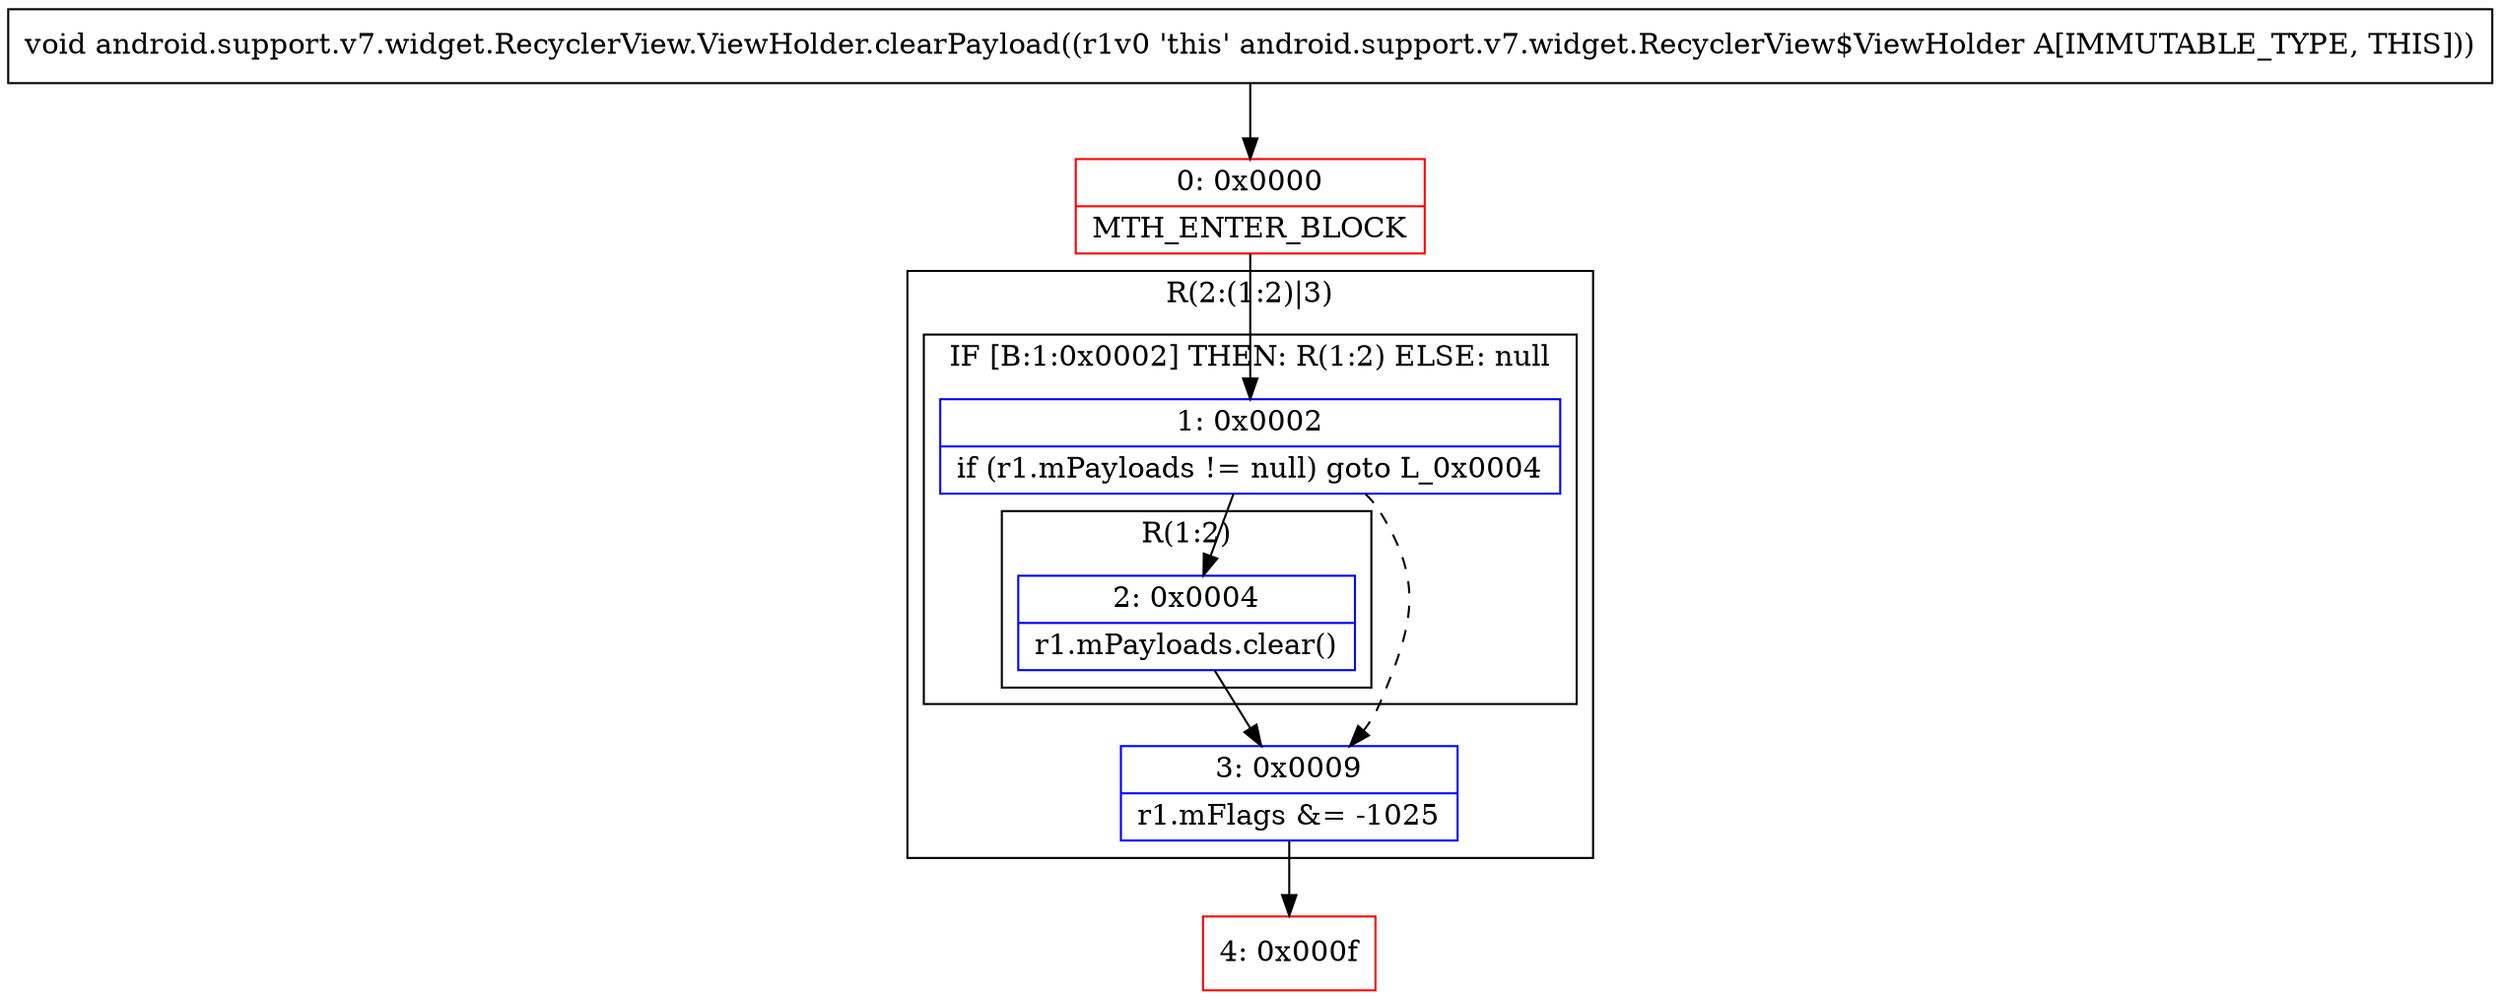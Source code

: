 digraph "CFG forandroid.support.v7.widget.RecyclerView.ViewHolder.clearPayload()V" {
subgraph cluster_Region_205529623 {
label = "R(2:(1:2)|3)";
node [shape=record,color=blue];
subgraph cluster_IfRegion_396291231 {
label = "IF [B:1:0x0002] THEN: R(1:2) ELSE: null";
node [shape=record,color=blue];
Node_1 [shape=record,label="{1\:\ 0x0002|if (r1.mPayloads != null) goto L_0x0004\l}"];
subgraph cluster_Region_1692181727 {
label = "R(1:2)";
node [shape=record,color=blue];
Node_2 [shape=record,label="{2\:\ 0x0004|r1.mPayloads.clear()\l}"];
}
}
Node_3 [shape=record,label="{3\:\ 0x0009|r1.mFlags &= \-1025\l}"];
}
Node_0 [shape=record,color=red,label="{0\:\ 0x0000|MTH_ENTER_BLOCK\l}"];
Node_4 [shape=record,color=red,label="{4\:\ 0x000f}"];
MethodNode[shape=record,label="{void android.support.v7.widget.RecyclerView.ViewHolder.clearPayload((r1v0 'this' android.support.v7.widget.RecyclerView$ViewHolder A[IMMUTABLE_TYPE, THIS])) }"];
MethodNode -> Node_0;
Node_1 -> Node_2;
Node_1 -> Node_3[style=dashed];
Node_2 -> Node_3;
Node_3 -> Node_4;
Node_0 -> Node_1;
}

